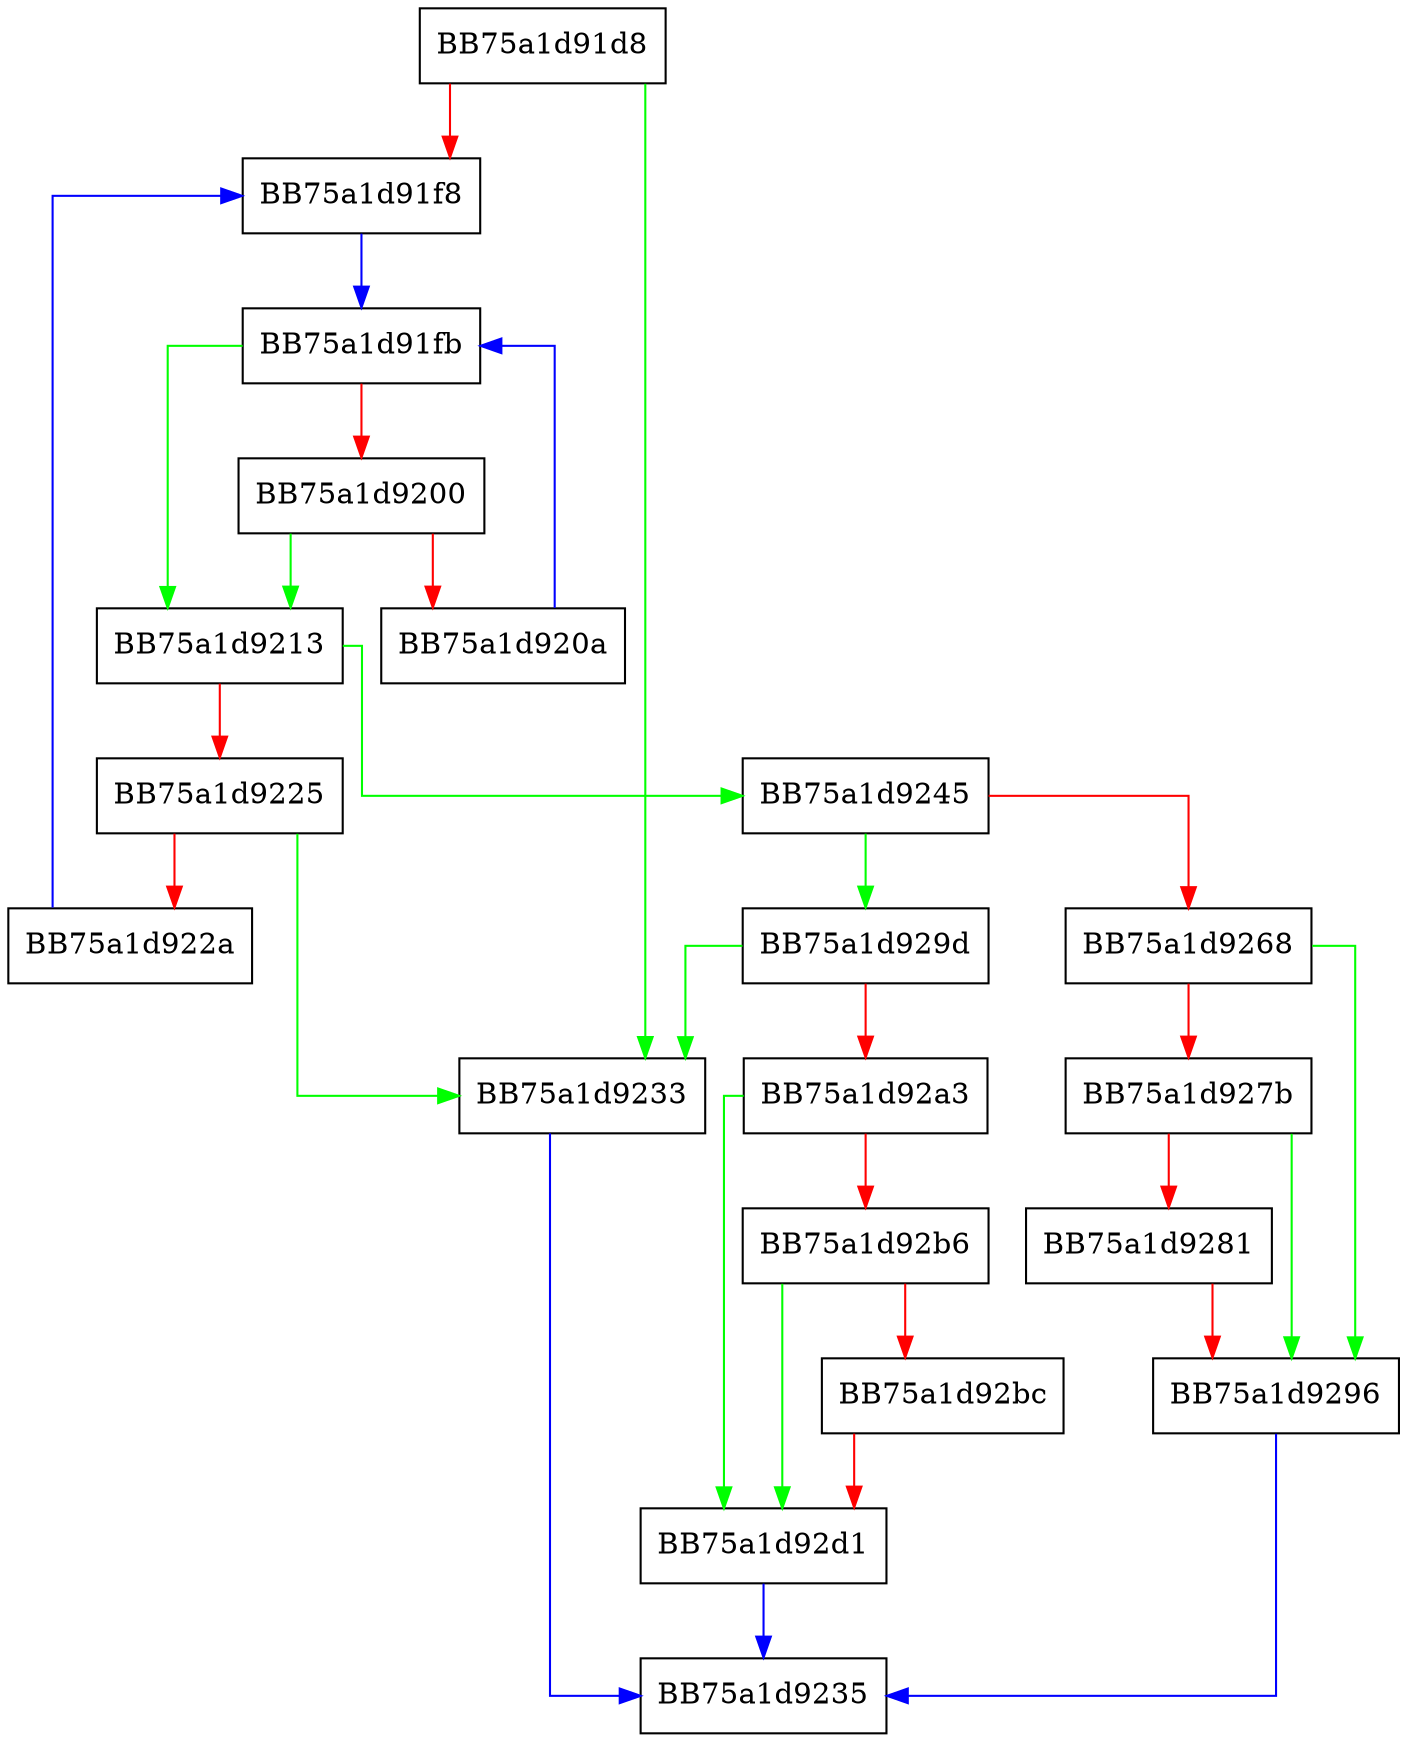 digraph Initialize {
  node [shape="box"];
  graph [splines=ortho];
  BB75a1d91d8 -> BB75a1d9233 [color="green"];
  BB75a1d91d8 -> BB75a1d91f8 [color="red"];
  BB75a1d91f8 -> BB75a1d91fb [color="blue"];
  BB75a1d91fb -> BB75a1d9213 [color="green"];
  BB75a1d91fb -> BB75a1d9200 [color="red"];
  BB75a1d9200 -> BB75a1d9213 [color="green"];
  BB75a1d9200 -> BB75a1d920a [color="red"];
  BB75a1d920a -> BB75a1d91fb [color="blue"];
  BB75a1d9213 -> BB75a1d9245 [color="green"];
  BB75a1d9213 -> BB75a1d9225 [color="red"];
  BB75a1d9225 -> BB75a1d9233 [color="green"];
  BB75a1d9225 -> BB75a1d922a [color="red"];
  BB75a1d922a -> BB75a1d91f8 [color="blue"];
  BB75a1d9233 -> BB75a1d9235 [color="blue"];
  BB75a1d9245 -> BB75a1d929d [color="green"];
  BB75a1d9245 -> BB75a1d9268 [color="red"];
  BB75a1d9268 -> BB75a1d9296 [color="green"];
  BB75a1d9268 -> BB75a1d927b [color="red"];
  BB75a1d927b -> BB75a1d9296 [color="green"];
  BB75a1d927b -> BB75a1d9281 [color="red"];
  BB75a1d9281 -> BB75a1d9296 [color="red"];
  BB75a1d9296 -> BB75a1d9235 [color="blue"];
  BB75a1d929d -> BB75a1d9233 [color="green"];
  BB75a1d929d -> BB75a1d92a3 [color="red"];
  BB75a1d92a3 -> BB75a1d92d1 [color="green"];
  BB75a1d92a3 -> BB75a1d92b6 [color="red"];
  BB75a1d92b6 -> BB75a1d92d1 [color="green"];
  BB75a1d92b6 -> BB75a1d92bc [color="red"];
  BB75a1d92bc -> BB75a1d92d1 [color="red"];
  BB75a1d92d1 -> BB75a1d9235 [color="blue"];
}